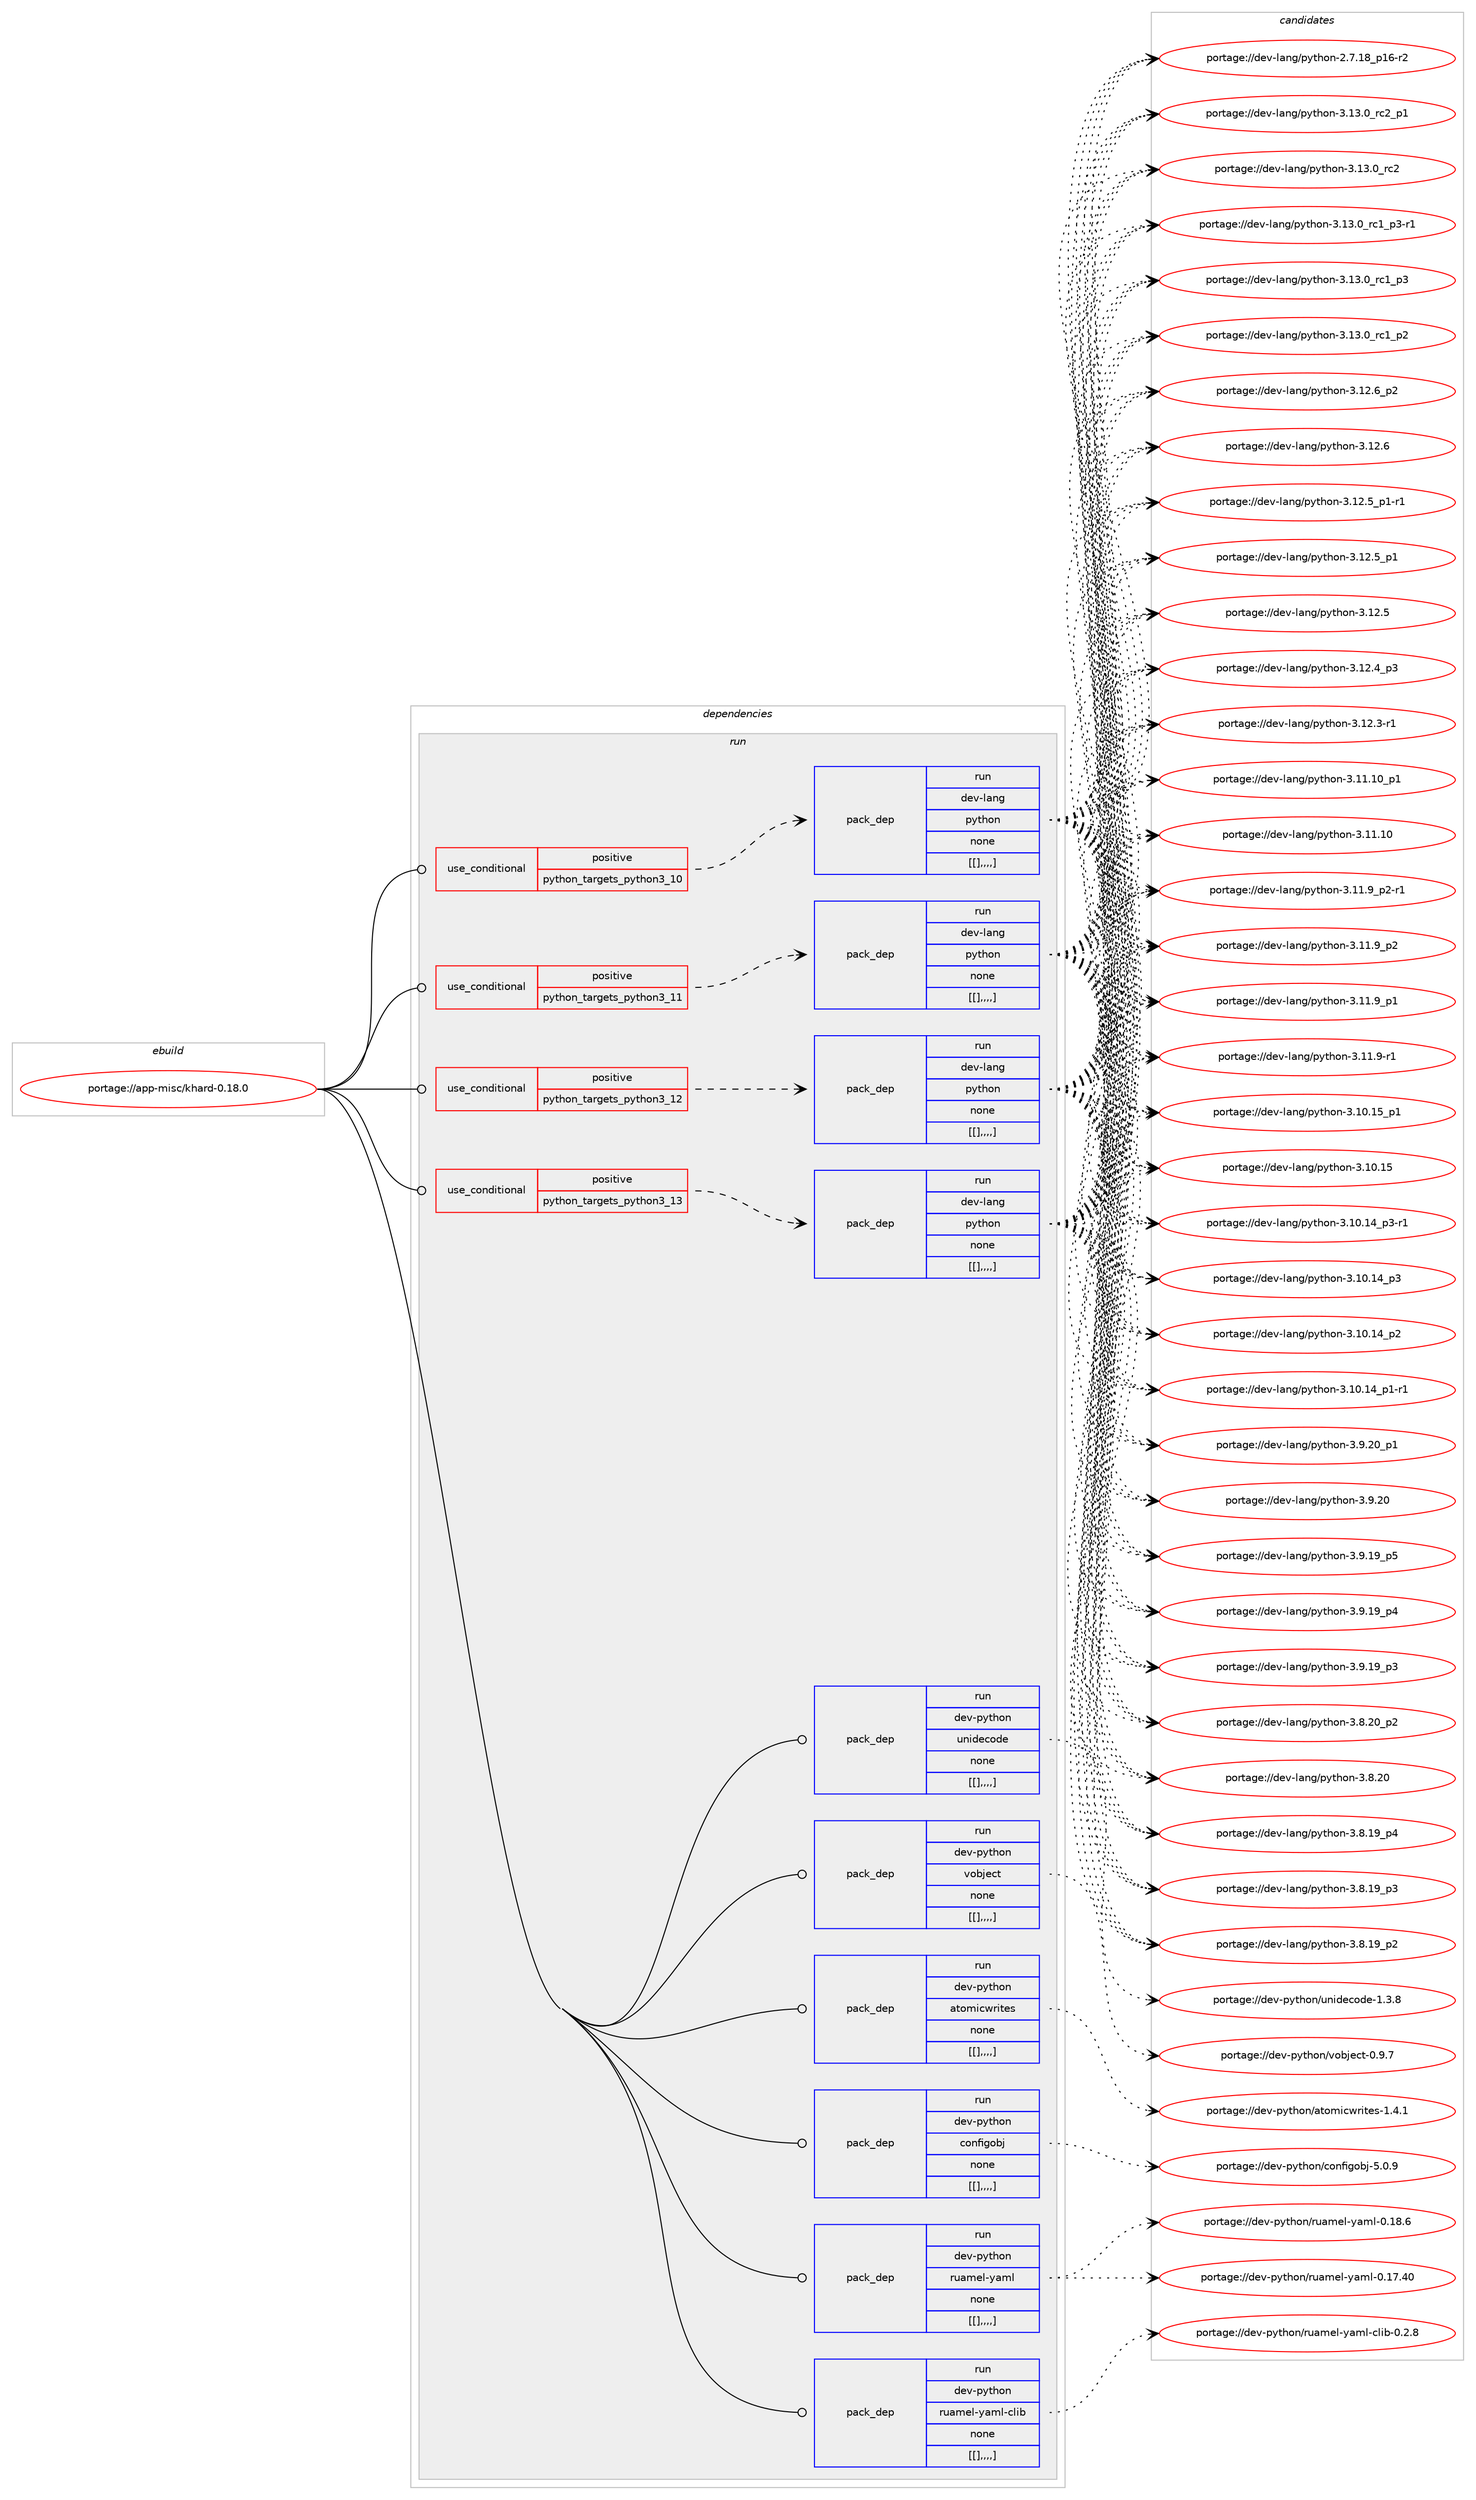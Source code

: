 digraph prolog {

# *************
# Graph options
# *************

newrank=true;
concentrate=true;
compound=true;
graph [rankdir=LR,fontname=Helvetica,fontsize=10,ranksep=1.5];#, ranksep=2.5, nodesep=0.2];
edge  [arrowhead=vee];
node  [fontname=Helvetica,fontsize=10];

# **********
# The ebuild
# **********

subgraph cluster_leftcol {
color=gray;
label=<<i>ebuild</i>>;
id [label="portage://app-misc/khard-0.18.0", color=red, width=4, href="../app-misc/khard-0.18.0.svg"];
}

# ****************
# The dependencies
# ****************

subgraph cluster_midcol {
color=gray;
label=<<i>dependencies</i>>;
subgraph cluster_compile {
fillcolor="#eeeeee";
style=filled;
label=<<i>compile</i>>;
}
subgraph cluster_compileandrun {
fillcolor="#eeeeee";
style=filled;
label=<<i>compile and run</i>>;
}
subgraph cluster_run {
fillcolor="#eeeeee";
style=filled;
label=<<i>run</i>>;
subgraph cond12531 {
dependency42656 [label=<<TABLE BORDER="0" CELLBORDER="1" CELLSPACING="0" CELLPADDING="4"><TR><TD ROWSPAN="3" CELLPADDING="10">use_conditional</TD></TR><TR><TD>positive</TD></TR><TR><TD>python_targets_python3_10</TD></TR></TABLE>>, shape=none, color=red];
subgraph pack29730 {
dependency42657 [label=<<TABLE BORDER="0" CELLBORDER="1" CELLSPACING="0" CELLPADDING="4" WIDTH="220"><TR><TD ROWSPAN="6" CELLPADDING="30">pack_dep</TD></TR><TR><TD WIDTH="110">run</TD></TR><TR><TD>dev-lang</TD></TR><TR><TD>python</TD></TR><TR><TD>none</TD></TR><TR><TD>[[],,,,]</TD></TR></TABLE>>, shape=none, color=blue];
}
dependency42656:e -> dependency42657:w [weight=20,style="dashed",arrowhead="vee"];
}
id:e -> dependency42656:w [weight=20,style="solid",arrowhead="odot"];
subgraph cond12532 {
dependency42658 [label=<<TABLE BORDER="0" CELLBORDER="1" CELLSPACING="0" CELLPADDING="4"><TR><TD ROWSPAN="3" CELLPADDING="10">use_conditional</TD></TR><TR><TD>positive</TD></TR><TR><TD>python_targets_python3_11</TD></TR></TABLE>>, shape=none, color=red];
subgraph pack29731 {
dependency42659 [label=<<TABLE BORDER="0" CELLBORDER="1" CELLSPACING="0" CELLPADDING="4" WIDTH="220"><TR><TD ROWSPAN="6" CELLPADDING="30">pack_dep</TD></TR><TR><TD WIDTH="110">run</TD></TR><TR><TD>dev-lang</TD></TR><TR><TD>python</TD></TR><TR><TD>none</TD></TR><TR><TD>[[],,,,]</TD></TR></TABLE>>, shape=none, color=blue];
}
dependency42658:e -> dependency42659:w [weight=20,style="dashed",arrowhead="vee"];
}
id:e -> dependency42658:w [weight=20,style="solid",arrowhead="odot"];
subgraph cond12533 {
dependency42660 [label=<<TABLE BORDER="0" CELLBORDER="1" CELLSPACING="0" CELLPADDING="4"><TR><TD ROWSPAN="3" CELLPADDING="10">use_conditional</TD></TR><TR><TD>positive</TD></TR><TR><TD>python_targets_python3_12</TD></TR></TABLE>>, shape=none, color=red];
subgraph pack29732 {
dependency42661 [label=<<TABLE BORDER="0" CELLBORDER="1" CELLSPACING="0" CELLPADDING="4" WIDTH="220"><TR><TD ROWSPAN="6" CELLPADDING="30">pack_dep</TD></TR><TR><TD WIDTH="110">run</TD></TR><TR><TD>dev-lang</TD></TR><TR><TD>python</TD></TR><TR><TD>none</TD></TR><TR><TD>[[],,,,]</TD></TR></TABLE>>, shape=none, color=blue];
}
dependency42660:e -> dependency42661:w [weight=20,style="dashed",arrowhead="vee"];
}
id:e -> dependency42660:w [weight=20,style="solid",arrowhead="odot"];
subgraph cond12534 {
dependency42662 [label=<<TABLE BORDER="0" CELLBORDER="1" CELLSPACING="0" CELLPADDING="4"><TR><TD ROWSPAN="3" CELLPADDING="10">use_conditional</TD></TR><TR><TD>positive</TD></TR><TR><TD>python_targets_python3_13</TD></TR></TABLE>>, shape=none, color=red];
subgraph pack29733 {
dependency42663 [label=<<TABLE BORDER="0" CELLBORDER="1" CELLSPACING="0" CELLPADDING="4" WIDTH="220"><TR><TD ROWSPAN="6" CELLPADDING="30">pack_dep</TD></TR><TR><TD WIDTH="110">run</TD></TR><TR><TD>dev-lang</TD></TR><TR><TD>python</TD></TR><TR><TD>none</TD></TR><TR><TD>[[],,,,]</TD></TR></TABLE>>, shape=none, color=blue];
}
dependency42662:e -> dependency42663:w [weight=20,style="dashed",arrowhead="vee"];
}
id:e -> dependency42662:w [weight=20,style="solid",arrowhead="odot"];
subgraph pack29734 {
dependency42664 [label=<<TABLE BORDER="0" CELLBORDER="1" CELLSPACING="0" CELLPADDING="4" WIDTH="220"><TR><TD ROWSPAN="6" CELLPADDING="30">pack_dep</TD></TR><TR><TD WIDTH="110">run</TD></TR><TR><TD>dev-python</TD></TR><TR><TD>atomicwrites</TD></TR><TR><TD>none</TD></TR><TR><TD>[[],,,,]</TD></TR></TABLE>>, shape=none, color=blue];
}
id:e -> dependency42664:w [weight=20,style="solid",arrowhead="odot"];
subgraph pack29735 {
dependency42665 [label=<<TABLE BORDER="0" CELLBORDER="1" CELLSPACING="0" CELLPADDING="4" WIDTH="220"><TR><TD ROWSPAN="6" CELLPADDING="30">pack_dep</TD></TR><TR><TD WIDTH="110">run</TD></TR><TR><TD>dev-python</TD></TR><TR><TD>configobj</TD></TR><TR><TD>none</TD></TR><TR><TD>[[],,,,]</TD></TR></TABLE>>, shape=none, color=blue];
}
id:e -> dependency42665:w [weight=20,style="solid",arrowhead="odot"];
subgraph pack29736 {
dependency42666 [label=<<TABLE BORDER="0" CELLBORDER="1" CELLSPACING="0" CELLPADDING="4" WIDTH="220"><TR><TD ROWSPAN="6" CELLPADDING="30">pack_dep</TD></TR><TR><TD WIDTH="110">run</TD></TR><TR><TD>dev-python</TD></TR><TR><TD>ruamel-yaml</TD></TR><TR><TD>none</TD></TR><TR><TD>[[],,,,]</TD></TR></TABLE>>, shape=none, color=blue];
}
id:e -> dependency42666:w [weight=20,style="solid",arrowhead="odot"];
subgraph pack29737 {
dependency42667 [label=<<TABLE BORDER="0" CELLBORDER="1" CELLSPACING="0" CELLPADDING="4" WIDTH="220"><TR><TD ROWSPAN="6" CELLPADDING="30">pack_dep</TD></TR><TR><TD WIDTH="110">run</TD></TR><TR><TD>dev-python</TD></TR><TR><TD>ruamel-yaml-clib</TD></TR><TR><TD>none</TD></TR><TR><TD>[[],,,,]</TD></TR></TABLE>>, shape=none, color=blue];
}
id:e -> dependency42667:w [weight=20,style="solid",arrowhead="odot"];
subgraph pack29738 {
dependency42668 [label=<<TABLE BORDER="0" CELLBORDER="1" CELLSPACING="0" CELLPADDING="4" WIDTH="220"><TR><TD ROWSPAN="6" CELLPADDING="30">pack_dep</TD></TR><TR><TD WIDTH="110">run</TD></TR><TR><TD>dev-python</TD></TR><TR><TD>unidecode</TD></TR><TR><TD>none</TD></TR><TR><TD>[[],,,,]</TD></TR></TABLE>>, shape=none, color=blue];
}
id:e -> dependency42668:w [weight=20,style="solid",arrowhead="odot"];
subgraph pack29739 {
dependency42669 [label=<<TABLE BORDER="0" CELLBORDER="1" CELLSPACING="0" CELLPADDING="4" WIDTH="220"><TR><TD ROWSPAN="6" CELLPADDING="30">pack_dep</TD></TR><TR><TD WIDTH="110">run</TD></TR><TR><TD>dev-python</TD></TR><TR><TD>vobject</TD></TR><TR><TD>none</TD></TR><TR><TD>[[],,,,]</TD></TR></TABLE>>, shape=none, color=blue];
}
id:e -> dependency42669:w [weight=20,style="solid",arrowhead="odot"];
}
}

# **************
# The candidates
# **************

subgraph cluster_choices {
rank=same;
color=gray;
label=<<i>candidates</i>>;

subgraph choice29730 {
color=black;
nodesep=1;
choice100101118451089711010347112121116104111110455146495146489511499509511249 [label="portage://dev-lang/python-3.13.0_rc2_p1", color=red, width=4,href="../dev-lang/python-3.13.0_rc2_p1.svg"];
choice10010111845108971101034711212111610411111045514649514648951149950 [label="portage://dev-lang/python-3.13.0_rc2", color=red, width=4,href="../dev-lang/python-3.13.0_rc2.svg"];
choice1001011184510897110103471121211161041111104551464951464895114994995112514511449 [label="portage://dev-lang/python-3.13.0_rc1_p3-r1", color=red, width=4,href="../dev-lang/python-3.13.0_rc1_p3-r1.svg"];
choice100101118451089711010347112121116104111110455146495146489511499499511251 [label="portage://dev-lang/python-3.13.0_rc1_p3", color=red, width=4,href="../dev-lang/python-3.13.0_rc1_p3.svg"];
choice100101118451089711010347112121116104111110455146495146489511499499511250 [label="portage://dev-lang/python-3.13.0_rc1_p2", color=red, width=4,href="../dev-lang/python-3.13.0_rc1_p2.svg"];
choice100101118451089711010347112121116104111110455146495046549511250 [label="portage://dev-lang/python-3.12.6_p2", color=red, width=4,href="../dev-lang/python-3.12.6_p2.svg"];
choice10010111845108971101034711212111610411111045514649504654 [label="portage://dev-lang/python-3.12.6", color=red, width=4,href="../dev-lang/python-3.12.6.svg"];
choice1001011184510897110103471121211161041111104551464950465395112494511449 [label="portage://dev-lang/python-3.12.5_p1-r1", color=red, width=4,href="../dev-lang/python-3.12.5_p1-r1.svg"];
choice100101118451089711010347112121116104111110455146495046539511249 [label="portage://dev-lang/python-3.12.5_p1", color=red, width=4,href="../dev-lang/python-3.12.5_p1.svg"];
choice10010111845108971101034711212111610411111045514649504653 [label="portage://dev-lang/python-3.12.5", color=red, width=4,href="../dev-lang/python-3.12.5.svg"];
choice100101118451089711010347112121116104111110455146495046529511251 [label="portage://dev-lang/python-3.12.4_p3", color=red, width=4,href="../dev-lang/python-3.12.4_p3.svg"];
choice100101118451089711010347112121116104111110455146495046514511449 [label="portage://dev-lang/python-3.12.3-r1", color=red, width=4,href="../dev-lang/python-3.12.3-r1.svg"];
choice10010111845108971101034711212111610411111045514649494649489511249 [label="portage://dev-lang/python-3.11.10_p1", color=red, width=4,href="../dev-lang/python-3.11.10_p1.svg"];
choice1001011184510897110103471121211161041111104551464949464948 [label="portage://dev-lang/python-3.11.10", color=red, width=4,href="../dev-lang/python-3.11.10.svg"];
choice1001011184510897110103471121211161041111104551464949465795112504511449 [label="portage://dev-lang/python-3.11.9_p2-r1", color=red, width=4,href="../dev-lang/python-3.11.9_p2-r1.svg"];
choice100101118451089711010347112121116104111110455146494946579511250 [label="portage://dev-lang/python-3.11.9_p2", color=red, width=4,href="../dev-lang/python-3.11.9_p2.svg"];
choice100101118451089711010347112121116104111110455146494946579511249 [label="portage://dev-lang/python-3.11.9_p1", color=red, width=4,href="../dev-lang/python-3.11.9_p1.svg"];
choice100101118451089711010347112121116104111110455146494946574511449 [label="portage://dev-lang/python-3.11.9-r1", color=red, width=4,href="../dev-lang/python-3.11.9-r1.svg"];
choice10010111845108971101034711212111610411111045514649484649539511249 [label="portage://dev-lang/python-3.10.15_p1", color=red, width=4,href="../dev-lang/python-3.10.15_p1.svg"];
choice1001011184510897110103471121211161041111104551464948464953 [label="portage://dev-lang/python-3.10.15", color=red, width=4,href="../dev-lang/python-3.10.15.svg"];
choice100101118451089711010347112121116104111110455146494846495295112514511449 [label="portage://dev-lang/python-3.10.14_p3-r1", color=red, width=4,href="../dev-lang/python-3.10.14_p3-r1.svg"];
choice10010111845108971101034711212111610411111045514649484649529511251 [label="portage://dev-lang/python-3.10.14_p3", color=red, width=4,href="../dev-lang/python-3.10.14_p3.svg"];
choice10010111845108971101034711212111610411111045514649484649529511250 [label="portage://dev-lang/python-3.10.14_p2", color=red, width=4,href="../dev-lang/python-3.10.14_p2.svg"];
choice100101118451089711010347112121116104111110455146494846495295112494511449 [label="portage://dev-lang/python-3.10.14_p1-r1", color=red, width=4,href="../dev-lang/python-3.10.14_p1-r1.svg"];
choice100101118451089711010347112121116104111110455146574650489511249 [label="portage://dev-lang/python-3.9.20_p1", color=red, width=4,href="../dev-lang/python-3.9.20_p1.svg"];
choice10010111845108971101034711212111610411111045514657465048 [label="portage://dev-lang/python-3.9.20", color=red, width=4,href="../dev-lang/python-3.9.20.svg"];
choice100101118451089711010347112121116104111110455146574649579511253 [label="portage://dev-lang/python-3.9.19_p5", color=red, width=4,href="../dev-lang/python-3.9.19_p5.svg"];
choice100101118451089711010347112121116104111110455146574649579511252 [label="portage://dev-lang/python-3.9.19_p4", color=red, width=4,href="../dev-lang/python-3.9.19_p4.svg"];
choice100101118451089711010347112121116104111110455146574649579511251 [label="portage://dev-lang/python-3.9.19_p3", color=red, width=4,href="../dev-lang/python-3.9.19_p3.svg"];
choice100101118451089711010347112121116104111110455146564650489511250 [label="portage://dev-lang/python-3.8.20_p2", color=red, width=4,href="../dev-lang/python-3.8.20_p2.svg"];
choice10010111845108971101034711212111610411111045514656465048 [label="portage://dev-lang/python-3.8.20", color=red, width=4,href="../dev-lang/python-3.8.20.svg"];
choice100101118451089711010347112121116104111110455146564649579511252 [label="portage://dev-lang/python-3.8.19_p4", color=red, width=4,href="../dev-lang/python-3.8.19_p4.svg"];
choice100101118451089711010347112121116104111110455146564649579511251 [label="portage://dev-lang/python-3.8.19_p3", color=red, width=4,href="../dev-lang/python-3.8.19_p3.svg"];
choice100101118451089711010347112121116104111110455146564649579511250 [label="portage://dev-lang/python-3.8.19_p2", color=red, width=4,href="../dev-lang/python-3.8.19_p2.svg"];
choice100101118451089711010347112121116104111110455046554649569511249544511450 [label="portage://dev-lang/python-2.7.18_p16-r2", color=red, width=4,href="../dev-lang/python-2.7.18_p16-r2.svg"];
dependency42657:e -> choice100101118451089711010347112121116104111110455146495146489511499509511249:w [style=dotted,weight="100"];
dependency42657:e -> choice10010111845108971101034711212111610411111045514649514648951149950:w [style=dotted,weight="100"];
dependency42657:e -> choice1001011184510897110103471121211161041111104551464951464895114994995112514511449:w [style=dotted,weight="100"];
dependency42657:e -> choice100101118451089711010347112121116104111110455146495146489511499499511251:w [style=dotted,weight="100"];
dependency42657:e -> choice100101118451089711010347112121116104111110455146495146489511499499511250:w [style=dotted,weight="100"];
dependency42657:e -> choice100101118451089711010347112121116104111110455146495046549511250:w [style=dotted,weight="100"];
dependency42657:e -> choice10010111845108971101034711212111610411111045514649504654:w [style=dotted,weight="100"];
dependency42657:e -> choice1001011184510897110103471121211161041111104551464950465395112494511449:w [style=dotted,weight="100"];
dependency42657:e -> choice100101118451089711010347112121116104111110455146495046539511249:w [style=dotted,weight="100"];
dependency42657:e -> choice10010111845108971101034711212111610411111045514649504653:w [style=dotted,weight="100"];
dependency42657:e -> choice100101118451089711010347112121116104111110455146495046529511251:w [style=dotted,weight="100"];
dependency42657:e -> choice100101118451089711010347112121116104111110455146495046514511449:w [style=dotted,weight="100"];
dependency42657:e -> choice10010111845108971101034711212111610411111045514649494649489511249:w [style=dotted,weight="100"];
dependency42657:e -> choice1001011184510897110103471121211161041111104551464949464948:w [style=dotted,weight="100"];
dependency42657:e -> choice1001011184510897110103471121211161041111104551464949465795112504511449:w [style=dotted,weight="100"];
dependency42657:e -> choice100101118451089711010347112121116104111110455146494946579511250:w [style=dotted,weight="100"];
dependency42657:e -> choice100101118451089711010347112121116104111110455146494946579511249:w [style=dotted,weight="100"];
dependency42657:e -> choice100101118451089711010347112121116104111110455146494946574511449:w [style=dotted,weight="100"];
dependency42657:e -> choice10010111845108971101034711212111610411111045514649484649539511249:w [style=dotted,weight="100"];
dependency42657:e -> choice1001011184510897110103471121211161041111104551464948464953:w [style=dotted,weight="100"];
dependency42657:e -> choice100101118451089711010347112121116104111110455146494846495295112514511449:w [style=dotted,weight="100"];
dependency42657:e -> choice10010111845108971101034711212111610411111045514649484649529511251:w [style=dotted,weight="100"];
dependency42657:e -> choice10010111845108971101034711212111610411111045514649484649529511250:w [style=dotted,weight="100"];
dependency42657:e -> choice100101118451089711010347112121116104111110455146494846495295112494511449:w [style=dotted,weight="100"];
dependency42657:e -> choice100101118451089711010347112121116104111110455146574650489511249:w [style=dotted,weight="100"];
dependency42657:e -> choice10010111845108971101034711212111610411111045514657465048:w [style=dotted,weight="100"];
dependency42657:e -> choice100101118451089711010347112121116104111110455146574649579511253:w [style=dotted,weight="100"];
dependency42657:e -> choice100101118451089711010347112121116104111110455146574649579511252:w [style=dotted,weight="100"];
dependency42657:e -> choice100101118451089711010347112121116104111110455146574649579511251:w [style=dotted,weight="100"];
dependency42657:e -> choice100101118451089711010347112121116104111110455146564650489511250:w [style=dotted,weight="100"];
dependency42657:e -> choice10010111845108971101034711212111610411111045514656465048:w [style=dotted,weight="100"];
dependency42657:e -> choice100101118451089711010347112121116104111110455146564649579511252:w [style=dotted,weight="100"];
dependency42657:e -> choice100101118451089711010347112121116104111110455146564649579511251:w [style=dotted,weight="100"];
dependency42657:e -> choice100101118451089711010347112121116104111110455146564649579511250:w [style=dotted,weight="100"];
dependency42657:e -> choice100101118451089711010347112121116104111110455046554649569511249544511450:w [style=dotted,weight="100"];
}
subgraph choice29731 {
color=black;
nodesep=1;
choice100101118451089711010347112121116104111110455146495146489511499509511249 [label="portage://dev-lang/python-3.13.0_rc2_p1", color=red, width=4,href="../dev-lang/python-3.13.0_rc2_p1.svg"];
choice10010111845108971101034711212111610411111045514649514648951149950 [label="portage://dev-lang/python-3.13.0_rc2", color=red, width=4,href="../dev-lang/python-3.13.0_rc2.svg"];
choice1001011184510897110103471121211161041111104551464951464895114994995112514511449 [label="portage://dev-lang/python-3.13.0_rc1_p3-r1", color=red, width=4,href="../dev-lang/python-3.13.0_rc1_p3-r1.svg"];
choice100101118451089711010347112121116104111110455146495146489511499499511251 [label="portage://dev-lang/python-3.13.0_rc1_p3", color=red, width=4,href="../dev-lang/python-3.13.0_rc1_p3.svg"];
choice100101118451089711010347112121116104111110455146495146489511499499511250 [label="portage://dev-lang/python-3.13.0_rc1_p2", color=red, width=4,href="../dev-lang/python-3.13.0_rc1_p2.svg"];
choice100101118451089711010347112121116104111110455146495046549511250 [label="portage://dev-lang/python-3.12.6_p2", color=red, width=4,href="../dev-lang/python-3.12.6_p2.svg"];
choice10010111845108971101034711212111610411111045514649504654 [label="portage://dev-lang/python-3.12.6", color=red, width=4,href="../dev-lang/python-3.12.6.svg"];
choice1001011184510897110103471121211161041111104551464950465395112494511449 [label="portage://dev-lang/python-3.12.5_p1-r1", color=red, width=4,href="../dev-lang/python-3.12.5_p1-r1.svg"];
choice100101118451089711010347112121116104111110455146495046539511249 [label="portage://dev-lang/python-3.12.5_p1", color=red, width=4,href="../dev-lang/python-3.12.5_p1.svg"];
choice10010111845108971101034711212111610411111045514649504653 [label="portage://dev-lang/python-3.12.5", color=red, width=4,href="../dev-lang/python-3.12.5.svg"];
choice100101118451089711010347112121116104111110455146495046529511251 [label="portage://dev-lang/python-3.12.4_p3", color=red, width=4,href="../dev-lang/python-3.12.4_p3.svg"];
choice100101118451089711010347112121116104111110455146495046514511449 [label="portage://dev-lang/python-3.12.3-r1", color=red, width=4,href="../dev-lang/python-3.12.3-r1.svg"];
choice10010111845108971101034711212111610411111045514649494649489511249 [label="portage://dev-lang/python-3.11.10_p1", color=red, width=4,href="../dev-lang/python-3.11.10_p1.svg"];
choice1001011184510897110103471121211161041111104551464949464948 [label="portage://dev-lang/python-3.11.10", color=red, width=4,href="../dev-lang/python-3.11.10.svg"];
choice1001011184510897110103471121211161041111104551464949465795112504511449 [label="portage://dev-lang/python-3.11.9_p2-r1", color=red, width=4,href="../dev-lang/python-3.11.9_p2-r1.svg"];
choice100101118451089711010347112121116104111110455146494946579511250 [label="portage://dev-lang/python-3.11.9_p2", color=red, width=4,href="../dev-lang/python-3.11.9_p2.svg"];
choice100101118451089711010347112121116104111110455146494946579511249 [label="portage://dev-lang/python-3.11.9_p1", color=red, width=4,href="../dev-lang/python-3.11.9_p1.svg"];
choice100101118451089711010347112121116104111110455146494946574511449 [label="portage://dev-lang/python-3.11.9-r1", color=red, width=4,href="../dev-lang/python-3.11.9-r1.svg"];
choice10010111845108971101034711212111610411111045514649484649539511249 [label="portage://dev-lang/python-3.10.15_p1", color=red, width=4,href="../dev-lang/python-3.10.15_p1.svg"];
choice1001011184510897110103471121211161041111104551464948464953 [label="portage://dev-lang/python-3.10.15", color=red, width=4,href="../dev-lang/python-3.10.15.svg"];
choice100101118451089711010347112121116104111110455146494846495295112514511449 [label="portage://dev-lang/python-3.10.14_p3-r1", color=red, width=4,href="../dev-lang/python-3.10.14_p3-r1.svg"];
choice10010111845108971101034711212111610411111045514649484649529511251 [label="portage://dev-lang/python-3.10.14_p3", color=red, width=4,href="../dev-lang/python-3.10.14_p3.svg"];
choice10010111845108971101034711212111610411111045514649484649529511250 [label="portage://dev-lang/python-3.10.14_p2", color=red, width=4,href="../dev-lang/python-3.10.14_p2.svg"];
choice100101118451089711010347112121116104111110455146494846495295112494511449 [label="portage://dev-lang/python-3.10.14_p1-r1", color=red, width=4,href="../dev-lang/python-3.10.14_p1-r1.svg"];
choice100101118451089711010347112121116104111110455146574650489511249 [label="portage://dev-lang/python-3.9.20_p1", color=red, width=4,href="../dev-lang/python-3.9.20_p1.svg"];
choice10010111845108971101034711212111610411111045514657465048 [label="portage://dev-lang/python-3.9.20", color=red, width=4,href="../dev-lang/python-3.9.20.svg"];
choice100101118451089711010347112121116104111110455146574649579511253 [label="portage://dev-lang/python-3.9.19_p5", color=red, width=4,href="../dev-lang/python-3.9.19_p5.svg"];
choice100101118451089711010347112121116104111110455146574649579511252 [label="portage://dev-lang/python-3.9.19_p4", color=red, width=4,href="../dev-lang/python-3.9.19_p4.svg"];
choice100101118451089711010347112121116104111110455146574649579511251 [label="portage://dev-lang/python-3.9.19_p3", color=red, width=4,href="../dev-lang/python-3.9.19_p3.svg"];
choice100101118451089711010347112121116104111110455146564650489511250 [label="portage://dev-lang/python-3.8.20_p2", color=red, width=4,href="../dev-lang/python-3.8.20_p2.svg"];
choice10010111845108971101034711212111610411111045514656465048 [label="portage://dev-lang/python-3.8.20", color=red, width=4,href="../dev-lang/python-3.8.20.svg"];
choice100101118451089711010347112121116104111110455146564649579511252 [label="portage://dev-lang/python-3.8.19_p4", color=red, width=4,href="../dev-lang/python-3.8.19_p4.svg"];
choice100101118451089711010347112121116104111110455146564649579511251 [label="portage://dev-lang/python-3.8.19_p3", color=red, width=4,href="../dev-lang/python-3.8.19_p3.svg"];
choice100101118451089711010347112121116104111110455146564649579511250 [label="portage://dev-lang/python-3.8.19_p2", color=red, width=4,href="../dev-lang/python-3.8.19_p2.svg"];
choice100101118451089711010347112121116104111110455046554649569511249544511450 [label="portage://dev-lang/python-2.7.18_p16-r2", color=red, width=4,href="../dev-lang/python-2.7.18_p16-r2.svg"];
dependency42659:e -> choice100101118451089711010347112121116104111110455146495146489511499509511249:w [style=dotted,weight="100"];
dependency42659:e -> choice10010111845108971101034711212111610411111045514649514648951149950:w [style=dotted,weight="100"];
dependency42659:e -> choice1001011184510897110103471121211161041111104551464951464895114994995112514511449:w [style=dotted,weight="100"];
dependency42659:e -> choice100101118451089711010347112121116104111110455146495146489511499499511251:w [style=dotted,weight="100"];
dependency42659:e -> choice100101118451089711010347112121116104111110455146495146489511499499511250:w [style=dotted,weight="100"];
dependency42659:e -> choice100101118451089711010347112121116104111110455146495046549511250:w [style=dotted,weight="100"];
dependency42659:e -> choice10010111845108971101034711212111610411111045514649504654:w [style=dotted,weight="100"];
dependency42659:e -> choice1001011184510897110103471121211161041111104551464950465395112494511449:w [style=dotted,weight="100"];
dependency42659:e -> choice100101118451089711010347112121116104111110455146495046539511249:w [style=dotted,weight="100"];
dependency42659:e -> choice10010111845108971101034711212111610411111045514649504653:w [style=dotted,weight="100"];
dependency42659:e -> choice100101118451089711010347112121116104111110455146495046529511251:w [style=dotted,weight="100"];
dependency42659:e -> choice100101118451089711010347112121116104111110455146495046514511449:w [style=dotted,weight="100"];
dependency42659:e -> choice10010111845108971101034711212111610411111045514649494649489511249:w [style=dotted,weight="100"];
dependency42659:e -> choice1001011184510897110103471121211161041111104551464949464948:w [style=dotted,weight="100"];
dependency42659:e -> choice1001011184510897110103471121211161041111104551464949465795112504511449:w [style=dotted,weight="100"];
dependency42659:e -> choice100101118451089711010347112121116104111110455146494946579511250:w [style=dotted,weight="100"];
dependency42659:e -> choice100101118451089711010347112121116104111110455146494946579511249:w [style=dotted,weight="100"];
dependency42659:e -> choice100101118451089711010347112121116104111110455146494946574511449:w [style=dotted,weight="100"];
dependency42659:e -> choice10010111845108971101034711212111610411111045514649484649539511249:w [style=dotted,weight="100"];
dependency42659:e -> choice1001011184510897110103471121211161041111104551464948464953:w [style=dotted,weight="100"];
dependency42659:e -> choice100101118451089711010347112121116104111110455146494846495295112514511449:w [style=dotted,weight="100"];
dependency42659:e -> choice10010111845108971101034711212111610411111045514649484649529511251:w [style=dotted,weight="100"];
dependency42659:e -> choice10010111845108971101034711212111610411111045514649484649529511250:w [style=dotted,weight="100"];
dependency42659:e -> choice100101118451089711010347112121116104111110455146494846495295112494511449:w [style=dotted,weight="100"];
dependency42659:e -> choice100101118451089711010347112121116104111110455146574650489511249:w [style=dotted,weight="100"];
dependency42659:e -> choice10010111845108971101034711212111610411111045514657465048:w [style=dotted,weight="100"];
dependency42659:e -> choice100101118451089711010347112121116104111110455146574649579511253:w [style=dotted,weight="100"];
dependency42659:e -> choice100101118451089711010347112121116104111110455146574649579511252:w [style=dotted,weight="100"];
dependency42659:e -> choice100101118451089711010347112121116104111110455146574649579511251:w [style=dotted,weight="100"];
dependency42659:e -> choice100101118451089711010347112121116104111110455146564650489511250:w [style=dotted,weight="100"];
dependency42659:e -> choice10010111845108971101034711212111610411111045514656465048:w [style=dotted,weight="100"];
dependency42659:e -> choice100101118451089711010347112121116104111110455146564649579511252:w [style=dotted,weight="100"];
dependency42659:e -> choice100101118451089711010347112121116104111110455146564649579511251:w [style=dotted,weight="100"];
dependency42659:e -> choice100101118451089711010347112121116104111110455146564649579511250:w [style=dotted,weight="100"];
dependency42659:e -> choice100101118451089711010347112121116104111110455046554649569511249544511450:w [style=dotted,weight="100"];
}
subgraph choice29732 {
color=black;
nodesep=1;
choice100101118451089711010347112121116104111110455146495146489511499509511249 [label="portage://dev-lang/python-3.13.0_rc2_p1", color=red, width=4,href="../dev-lang/python-3.13.0_rc2_p1.svg"];
choice10010111845108971101034711212111610411111045514649514648951149950 [label="portage://dev-lang/python-3.13.0_rc2", color=red, width=4,href="../dev-lang/python-3.13.0_rc2.svg"];
choice1001011184510897110103471121211161041111104551464951464895114994995112514511449 [label="portage://dev-lang/python-3.13.0_rc1_p3-r1", color=red, width=4,href="../dev-lang/python-3.13.0_rc1_p3-r1.svg"];
choice100101118451089711010347112121116104111110455146495146489511499499511251 [label="portage://dev-lang/python-3.13.0_rc1_p3", color=red, width=4,href="../dev-lang/python-3.13.0_rc1_p3.svg"];
choice100101118451089711010347112121116104111110455146495146489511499499511250 [label="portage://dev-lang/python-3.13.0_rc1_p2", color=red, width=4,href="../dev-lang/python-3.13.0_rc1_p2.svg"];
choice100101118451089711010347112121116104111110455146495046549511250 [label="portage://dev-lang/python-3.12.6_p2", color=red, width=4,href="../dev-lang/python-3.12.6_p2.svg"];
choice10010111845108971101034711212111610411111045514649504654 [label="portage://dev-lang/python-3.12.6", color=red, width=4,href="../dev-lang/python-3.12.6.svg"];
choice1001011184510897110103471121211161041111104551464950465395112494511449 [label="portage://dev-lang/python-3.12.5_p1-r1", color=red, width=4,href="../dev-lang/python-3.12.5_p1-r1.svg"];
choice100101118451089711010347112121116104111110455146495046539511249 [label="portage://dev-lang/python-3.12.5_p1", color=red, width=4,href="../dev-lang/python-3.12.5_p1.svg"];
choice10010111845108971101034711212111610411111045514649504653 [label="portage://dev-lang/python-3.12.5", color=red, width=4,href="../dev-lang/python-3.12.5.svg"];
choice100101118451089711010347112121116104111110455146495046529511251 [label="portage://dev-lang/python-3.12.4_p3", color=red, width=4,href="../dev-lang/python-3.12.4_p3.svg"];
choice100101118451089711010347112121116104111110455146495046514511449 [label="portage://dev-lang/python-3.12.3-r1", color=red, width=4,href="../dev-lang/python-3.12.3-r1.svg"];
choice10010111845108971101034711212111610411111045514649494649489511249 [label="portage://dev-lang/python-3.11.10_p1", color=red, width=4,href="../dev-lang/python-3.11.10_p1.svg"];
choice1001011184510897110103471121211161041111104551464949464948 [label="portage://dev-lang/python-3.11.10", color=red, width=4,href="../dev-lang/python-3.11.10.svg"];
choice1001011184510897110103471121211161041111104551464949465795112504511449 [label="portage://dev-lang/python-3.11.9_p2-r1", color=red, width=4,href="../dev-lang/python-3.11.9_p2-r1.svg"];
choice100101118451089711010347112121116104111110455146494946579511250 [label="portage://dev-lang/python-3.11.9_p2", color=red, width=4,href="../dev-lang/python-3.11.9_p2.svg"];
choice100101118451089711010347112121116104111110455146494946579511249 [label="portage://dev-lang/python-3.11.9_p1", color=red, width=4,href="../dev-lang/python-3.11.9_p1.svg"];
choice100101118451089711010347112121116104111110455146494946574511449 [label="portage://dev-lang/python-3.11.9-r1", color=red, width=4,href="../dev-lang/python-3.11.9-r1.svg"];
choice10010111845108971101034711212111610411111045514649484649539511249 [label="portage://dev-lang/python-3.10.15_p1", color=red, width=4,href="../dev-lang/python-3.10.15_p1.svg"];
choice1001011184510897110103471121211161041111104551464948464953 [label="portage://dev-lang/python-3.10.15", color=red, width=4,href="../dev-lang/python-3.10.15.svg"];
choice100101118451089711010347112121116104111110455146494846495295112514511449 [label="portage://dev-lang/python-3.10.14_p3-r1", color=red, width=4,href="../dev-lang/python-3.10.14_p3-r1.svg"];
choice10010111845108971101034711212111610411111045514649484649529511251 [label="portage://dev-lang/python-3.10.14_p3", color=red, width=4,href="../dev-lang/python-3.10.14_p3.svg"];
choice10010111845108971101034711212111610411111045514649484649529511250 [label="portage://dev-lang/python-3.10.14_p2", color=red, width=4,href="../dev-lang/python-3.10.14_p2.svg"];
choice100101118451089711010347112121116104111110455146494846495295112494511449 [label="portage://dev-lang/python-3.10.14_p1-r1", color=red, width=4,href="../dev-lang/python-3.10.14_p1-r1.svg"];
choice100101118451089711010347112121116104111110455146574650489511249 [label="portage://dev-lang/python-3.9.20_p1", color=red, width=4,href="../dev-lang/python-3.9.20_p1.svg"];
choice10010111845108971101034711212111610411111045514657465048 [label="portage://dev-lang/python-3.9.20", color=red, width=4,href="../dev-lang/python-3.9.20.svg"];
choice100101118451089711010347112121116104111110455146574649579511253 [label="portage://dev-lang/python-3.9.19_p5", color=red, width=4,href="../dev-lang/python-3.9.19_p5.svg"];
choice100101118451089711010347112121116104111110455146574649579511252 [label="portage://dev-lang/python-3.9.19_p4", color=red, width=4,href="../dev-lang/python-3.9.19_p4.svg"];
choice100101118451089711010347112121116104111110455146574649579511251 [label="portage://dev-lang/python-3.9.19_p3", color=red, width=4,href="../dev-lang/python-3.9.19_p3.svg"];
choice100101118451089711010347112121116104111110455146564650489511250 [label="portage://dev-lang/python-3.8.20_p2", color=red, width=4,href="../dev-lang/python-3.8.20_p2.svg"];
choice10010111845108971101034711212111610411111045514656465048 [label="portage://dev-lang/python-3.8.20", color=red, width=4,href="../dev-lang/python-3.8.20.svg"];
choice100101118451089711010347112121116104111110455146564649579511252 [label="portage://dev-lang/python-3.8.19_p4", color=red, width=4,href="../dev-lang/python-3.8.19_p4.svg"];
choice100101118451089711010347112121116104111110455146564649579511251 [label="portage://dev-lang/python-3.8.19_p3", color=red, width=4,href="../dev-lang/python-3.8.19_p3.svg"];
choice100101118451089711010347112121116104111110455146564649579511250 [label="portage://dev-lang/python-3.8.19_p2", color=red, width=4,href="../dev-lang/python-3.8.19_p2.svg"];
choice100101118451089711010347112121116104111110455046554649569511249544511450 [label="portage://dev-lang/python-2.7.18_p16-r2", color=red, width=4,href="../dev-lang/python-2.7.18_p16-r2.svg"];
dependency42661:e -> choice100101118451089711010347112121116104111110455146495146489511499509511249:w [style=dotted,weight="100"];
dependency42661:e -> choice10010111845108971101034711212111610411111045514649514648951149950:w [style=dotted,weight="100"];
dependency42661:e -> choice1001011184510897110103471121211161041111104551464951464895114994995112514511449:w [style=dotted,weight="100"];
dependency42661:e -> choice100101118451089711010347112121116104111110455146495146489511499499511251:w [style=dotted,weight="100"];
dependency42661:e -> choice100101118451089711010347112121116104111110455146495146489511499499511250:w [style=dotted,weight="100"];
dependency42661:e -> choice100101118451089711010347112121116104111110455146495046549511250:w [style=dotted,weight="100"];
dependency42661:e -> choice10010111845108971101034711212111610411111045514649504654:w [style=dotted,weight="100"];
dependency42661:e -> choice1001011184510897110103471121211161041111104551464950465395112494511449:w [style=dotted,weight="100"];
dependency42661:e -> choice100101118451089711010347112121116104111110455146495046539511249:w [style=dotted,weight="100"];
dependency42661:e -> choice10010111845108971101034711212111610411111045514649504653:w [style=dotted,weight="100"];
dependency42661:e -> choice100101118451089711010347112121116104111110455146495046529511251:w [style=dotted,weight="100"];
dependency42661:e -> choice100101118451089711010347112121116104111110455146495046514511449:w [style=dotted,weight="100"];
dependency42661:e -> choice10010111845108971101034711212111610411111045514649494649489511249:w [style=dotted,weight="100"];
dependency42661:e -> choice1001011184510897110103471121211161041111104551464949464948:w [style=dotted,weight="100"];
dependency42661:e -> choice1001011184510897110103471121211161041111104551464949465795112504511449:w [style=dotted,weight="100"];
dependency42661:e -> choice100101118451089711010347112121116104111110455146494946579511250:w [style=dotted,weight="100"];
dependency42661:e -> choice100101118451089711010347112121116104111110455146494946579511249:w [style=dotted,weight="100"];
dependency42661:e -> choice100101118451089711010347112121116104111110455146494946574511449:w [style=dotted,weight="100"];
dependency42661:e -> choice10010111845108971101034711212111610411111045514649484649539511249:w [style=dotted,weight="100"];
dependency42661:e -> choice1001011184510897110103471121211161041111104551464948464953:w [style=dotted,weight="100"];
dependency42661:e -> choice100101118451089711010347112121116104111110455146494846495295112514511449:w [style=dotted,weight="100"];
dependency42661:e -> choice10010111845108971101034711212111610411111045514649484649529511251:w [style=dotted,weight="100"];
dependency42661:e -> choice10010111845108971101034711212111610411111045514649484649529511250:w [style=dotted,weight="100"];
dependency42661:e -> choice100101118451089711010347112121116104111110455146494846495295112494511449:w [style=dotted,weight="100"];
dependency42661:e -> choice100101118451089711010347112121116104111110455146574650489511249:w [style=dotted,weight="100"];
dependency42661:e -> choice10010111845108971101034711212111610411111045514657465048:w [style=dotted,weight="100"];
dependency42661:e -> choice100101118451089711010347112121116104111110455146574649579511253:w [style=dotted,weight="100"];
dependency42661:e -> choice100101118451089711010347112121116104111110455146574649579511252:w [style=dotted,weight="100"];
dependency42661:e -> choice100101118451089711010347112121116104111110455146574649579511251:w [style=dotted,weight="100"];
dependency42661:e -> choice100101118451089711010347112121116104111110455146564650489511250:w [style=dotted,weight="100"];
dependency42661:e -> choice10010111845108971101034711212111610411111045514656465048:w [style=dotted,weight="100"];
dependency42661:e -> choice100101118451089711010347112121116104111110455146564649579511252:w [style=dotted,weight="100"];
dependency42661:e -> choice100101118451089711010347112121116104111110455146564649579511251:w [style=dotted,weight="100"];
dependency42661:e -> choice100101118451089711010347112121116104111110455146564649579511250:w [style=dotted,weight="100"];
dependency42661:e -> choice100101118451089711010347112121116104111110455046554649569511249544511450:w [style=dotted,weight="100"];
}
subgraph choice29733 {
color=black;
nodesep=1;
choice100101118451089711010347112121116104111110455146495146489511499509511249 [label="portage://dev-lang/python-3.13.0_rc2_p1", color=red, width=4,href="../dev-lang/python-3.13.0_rc2_p1.svg"];
choice10010111845108971101034711212111610411111045514649514648951149950 [label="portage://dev-lang/python-3.13.0_rc2", color=red, width=4,href="../dev-lang/python-3.13.0_rc2.svg"];
choice1001011184510897110103471121211161041111104551464951464895114994995112514511449 [label="portage://dev-lang/python-3.13.0_rc1_p3-r1", color=red, width=4,href="../dev-lang/python-3.13.0_rc1_p3-r1.svg"];
choice100101118451089711010347112121116104111110455146495146489511499499511251 [label="portage://dev-lang/python-3.13.0_rc1_p3", color=red, width=4,href="../dev-lang/python-3.13.0_rc1_p3.svg"];
choice100101118451089711010347112121116104111110455146495146489511499499511250 [label="portage://dev-lang/python-3.13.0_rc1_p2", color=red, width=4,href="../dev-lang/python-3.13.0_rc1_p2.svg"];
choice100101118451089711010347112121116104111110455146495046549511250 [label="portage://dev-lang/python-3.12.6_p2", color=red, width=4,href="../dev-lang/python-3.12.6_p2.svg"];
choice10010111845108971101034711212111610411111045514649504654 [label="portage://dev-lang/python-3.12.6", color=red, width=4,href="../dev-lang/python-3.12.6.svg"];
choice1001011184510897110103471121211161041111104551464950465395112494511449 [label="portage://dev-lang/python-3.12.5_p1-r1", color=red, width=4,href="../dev-lang/python-3.12.5_p1-r1.svg"];
choice100101118451089711010347112121116104111110455146495046539511249 [label="portage://dev-lang/python-3.12.5_p1", color=red, width=4,href="../dev-lang/python-3.12.5_p1.svg"];
choice10010111845108971101034711212111610411111045514649504653 [label="portage://dev-lang/python-3.12.5", color=red, width=4,href="../dev-lang/python-3.12.5.svg"];
choice100101118451089711010347112121116104111110455146495046529511251 [label="portage://dev-lang/python-3.12.4_p3", color=red, width=4,href="../dev-lang/python-3.12.4_p3.svg"];
choice100101118451089711010347112121116104111110455146495046514511449 [label="portage://dev-lang/python-3.12.3-r1", color=red, width=4,href="../dev-lang/python-3.12.3-r1.svg"];
choice10010111845108971101034711212111610411111045514649494649489511249 [label="portage://dev-lang/python-3.11.10_p1", color=red, width=4,href="../dev-lang/python-3.11.10_p1.svg"];
choice1001011184510897110103471121211161041111104551464949464948 [label="portage://dev-lang/python-3.11.10", color=red, width=4,href="../dev-lang/python-3.11.10.svg"];
choice1001011184510897110103471121211161041111104551464949465795112504511449 [label="portage://dev-lang/python-3.11.9_p2-r1", color=red, width=4,href="../dev-lang/python-3.11.9_p2-r1.svg"];
choice100101118451089711010347112121116104111110455146494946579511250 [label="portage://dev-lang/python-3.11.9_p2", color=red, width=4,href="../dev-lang/python-3.11.9_p2.svg"];
choice100101118451089711010347112121116104111110455146494946579511249 [label="portage://dev-lang/python-3.11.9_p1", color=red, width=4,href="../dev-lang/python-3.11.9_p1.svg"];
choice100101118451089711010347112121116104111110455146494946574511449 [label="portage://dev-lang/python-3.11.9-r1", color=red, width=4,href="../dev-lang/python-3.11.9-r1.svg"];
choice10010111845108971101034711212111610411111045514649484649539511249 [label="portage://dev-lang/python-3.10.15_p1", color=red, width=4,href="../dev-lang/python-3.10.15_p1.svg"];
choice1001011184510897110103471121211161041111104551464948464953 [label="portage://dev-lang/python-3.10.15", color=red, width=4,href="../dev-lang/python-3.10.15.svg"];
choice100101118451089711010347112121116104111110455146494846495295112514511449 [label="portage://dev-lang/python-3.10.14_p3-r1", color=red, width=4,href="../dev-lang/python-3.10.14_p3-r1.svg"];
choice10010111845108971101034711212111610411111045514649484649529511251 [label="portage://dev-lang/python-3.10.14_p3", color=red, width=4,href="../dev-lang/python-3.10.14_p3.svg"];
choice10010111845108971101034711212111610411111045514649484649529511250 [label="portage://dev-lang/python-3.10.14_p2", color=red, width=4,href="../dev-lang/python-3.10.14_p2.svg"];
choice100101118451089711010347112121116104111110455146494846495295112494511449 [label="portage://dev-lang/python-3.10.14_p1-r1", color=red, width=4,href="../dev-lang/python-3.10.14_p1-r1.svg"];
choice100101118451089711010347112121116104111110455146574650489511249 [label="portage://dev-lang/python-3.9.20_p1", color=red, width=4,href="../dev-lang/python-3.9.20_p1.svg"];
choice10010111845108971101034711212111610411111045514657465048 [label="portage://dev-lang/python-3.9.20", color=red, width=4,href="../dev-lang/python-3.9.20.svg"];
choice100101118451089711010347112121116104111110455146574649579511253 [label="portage://dev-lang/python-3.9.19_p5", color=red, width=4,href="../dev-lang/python-3.9.19_p5.svg"];
choice100101118451089711010347112121116104111110455146574649579511252 [label="portage://dev-lang/python-3.9.19_p4", color=red, width=4,href="../dev-lang/python-3.9.19_p4.svg"];
choice100101118451089711010347112121116104111110455146574649579511251 [label="portage://dev-lang/python-3.9.19_p3", color=red, width=4,href="../dev-lang/python-3.9.19_p3.svg"];
choice100101118451089711010347112121116104111110455146564650489511250 [label="portage://dev-lang/python-3.8.20_p2", color=red, width=4,href="../dev-lang/python-3.8.20_p2.svg"];
choice10010111845108971101034711212111610411111045514656465048 [label="portage://dev-lang/python-3.8.20", color=red, width=4,href="../dev-lang/python-3.8.20.svg"];
choice100101118451089711010347112121116104111110455146564649579511252 [label="portage://dev-lang/python-3.8.19_p4", color=red, width=4,href="../dev-lang/python-3.8.19_p4.svg"];
choice100101118451089711010347112121116104111110455146564649579511251 [label="portage://dev-lang/python-3.8.19_p3", color=red, width=4,href="../dev-lang/python-3.8.19_p3.svg"];
choice100101118451089711010347112121116104111110455146564649579511250 [label="portage://dev-lang/python-3.8.19_p2", color=red, width=4,href="../dev-lang/python-3.8.19_p2.svg"];
choice100101118451089711010347112121116104111110455046554649569511249544511450 [label="portage://dev-lang/python-2.7.18_p16-r2", color=red, width=4,href="../dev-lang/python-2.7.18_p16-r2.svg"];
dependency42663:e -> choice100101118451089711010347112121116104111110455146495146489511499509511249:w [style=dotted,weight="100"];
dependency42663:e -> choice10010111845108971101034711212111610411111045514649514648951149950:w [style=dotted,weight="100"];
dependency42663:e -> choice1001011184510897110103471121211161041111104551464951464895114994995112514511449:w [style=dotted,weight="100"];
dependency42663:e -> choice100101118451089711010347112121116104111110455146495146489511499499511251:w [style=dotted,weight="100"];
dependency42663:e -> choice100101118451089711010347112121116104111110455146495146489511499499511250:w [style=dotted,weight="100"];
dependency42663:e -> choice100101118451089711010347112121116104111110455146495046549511250:w [style=dotted,weight="100"];
dependency42663:e -> choice10010111845108971101034711212111610411111045514649504654:w [style=dotted,weight="100"];
dependency42663:e -> choice1001011184510897110103471121211161041111104551464950465395112494511449:w [style=dotted,weight="100"];
dependency42663:e -> choice100101118451089711010347112121116104111110455146495046539511249:w [style=dotted,weight="100"];
dependency42663:e -> choice10010111845108971101034711212111610411111045514649504653:w [style=dotted,weight="100"];
dependency42663:e -> choice100101118451089711010347112121116104111110455146495046529511251:w [style=dotted,weight="100"];
dependency42663:e -> choice100101118451089711010347112121116104111110455146495046514511449:w [style=dotted,weight="100"];
dependency42663:e -> choice10010111845108971101034711212111610411111045514649494649489511249:w [style=dotted,weight="100"];
dependency42663:e -> choice1001011184510897110103471121211161041111104551464949464948:w [style=dotted,weight="100"];
dependency42663:e -> choice1001011184510897110103471121211161041111104551464949465795112504511449:w [style=dotted,weight="100"];
dependency42663:e -> choice100101118451089711010347112121116104111110455146494946579511250:w [style=dotted,weight="100"];
dependency42663:e -> choice100101118451089711010347112121116104111110455146494946579511249:w [style=dotted,weight="100"];
dependency42663:e -> choice100101118451089711010347112121116104111110455146494946574511449:w [style=dotted,weight="100"];
dependency42663:e -> choice10010111845108971101034711212111610411111045514649484649539511249:w [style=dotted,weight="100"];
dependency42663:e -> choice1001011184510897110103471121211161041111104551464948464953:w [style=dotted,weight="100"];
dependency42663:e -> choice100101118451089711010347112121116104111110455146494846495295112514511449:w [style=dotted,weight="100"];
dependency42663:e -> choice10010111845108971101034711212111610411111045514649484649529511251:w [style=dotted,weight="100"];
dependency42663:e -> choice10010111845108971101034711212111610411111045514649484649529511250:w [style=dotted,weight="100"];
dependency42663:e -> choice100101118451089711010347112121116104111110455146494846495295112494511449:w [style=dotted,weight="100"];
dependency42663:e -> choice100101118451089711010347112121116104111110455146574650489511249:w [style=dotted,weight="100"];
dependency42663:e -> choice10010111845108971101034711212111610411111045514657465048:w [style=dotted,weight="100"];
dependency42663:e -> choice100101118451089711010347112121116104111110455146574649579511253:w [style=dotted,weight="100"];
dependency42663:e -> choice100101118451089711010347112121116104111110455146574649579511252:w [style=dotted,weight="100"];
dependency42663:e -> choice100101118451089711010347112121116104111110455146574649579511251:w [style=dotted,weight="100"];
dependency42663:e -> choice100101118451089711010347112121116104111110455146564650489511250:w [style=dotted,weight="100"];
dependency42663:e -> choice10010111845108971101034711212111610411111045514656465048:w [style=dotted,weight="100"];
dependency42663:e -> choice100101118451089711010347112121116104111110455146564649579511252:w [style=dotted,weight="100"];
dependency42663:e -> choice100101118451089711010347112121116104111110455146564649579511251:w [style=dotted,weight="100"];
dependency42663:e -> choice100101118451089711010347112121116104111110455146564649579511250:w [style=dotted,weight="100"];
dependency42663:e -> choice100101118451089711010347112121116104111110455046554649569511249544511450:w [style=dotted,weight="100"];
}
subgraph choice29734 {
color=black;
nodesep=1;
choice10010111845112121116104111110479711611110910599119114105116101115454946524649 [label="portage://dev-python/atomicwrites-1.4.1", color=red, width=4,href="../dev-python/atomicwrites-1.4.1.svg"];
dependency42664:e -> choice10010111845112121116104111110479711611110910599119114105116101115454946524649:w [style=dotted,weight="100"];
}
subgraph choice29735 {
color=black;
nodesep=1;
choice10010111845112121116104111110479911111010210510311198106455346484657 [label="portage://dev-python/configobj-5.0.9", color=red, width=4,href="../dev-python/configobj-5.0.9.svg"];
dependency42665:e -> choice10010111845112121116104111110479911111010210510311198106455346484657:w [style=dotted,weight="100"];
}
subgraph choice29736 {
color=black;
nodesep=1;
choice100101118451121211161041111104711411797109101108451219710910845484649564654 [label="portage://dev-python/ruamel-yaml-0.18.6", color=red, width=4,href="../dev-python/ruamel-yaml-0.18.6.svg"];
choice10010111845112121116104111110471141179710910110845121971091084548464955465248 [label="portage://dev-python/ruamel-yaml-0.17.40", color=red, width=4,href="../dev-python/ruamel-yaml-0.17.40.svg"];
dependency42666:e -> choice100101118451121211161041111104711411797109101108451219710910845484649564654:w [style=dotted,weight="100"];
dependency42666:e -> choice10010111845112121116104111110471141179710910110845121971091084548464955465248:w [style=dotted,weight="100"];
}
subgraph choice29737 {
color=black;
nodesep=1;
choice1001011184511212111610411111047114117971091011084512197109108459910810598454846504656 [label="portage://dev-python/ruamel-yaml-clib-0.2.8", color=red, width=4,href="../dev-python/ruamel-yaml-clib-0.2.8.svg"];
dependency42667:e -> choice1001011184511212111610411111047114117971091011084512197109108459910810598454846504656:w [style=dotted,weight="100"];
}
subgraph choice29738 {
color=black;
nodesep=1;
choice100101118451121211161041111104711711010510010199111100101454946514656 [label="portage://dev-python/unidecode-1.3.8", color=red, width=4,href="../dev-python/unidecode-1.3.8.svg"];
dependency42668:e -> choice100101118451121211161041111104711711010510010199111100101454946514656:w [style=dotted,weight="100"];
}
subgraph choice29739 {
color=black;
nodesep=1;
choice10010111845112121116104111110471181119810610199116454846574655 [label="portage://dev-python/vobject-0.9.7", color=red, width=4,href="../dev-python/vobject-0.9.7.svg"];
dependency42669:e -> choice10010111845112121116104111110471181119810610199116454846574655:w [style=dotted,weight="100"];
}
}

}
